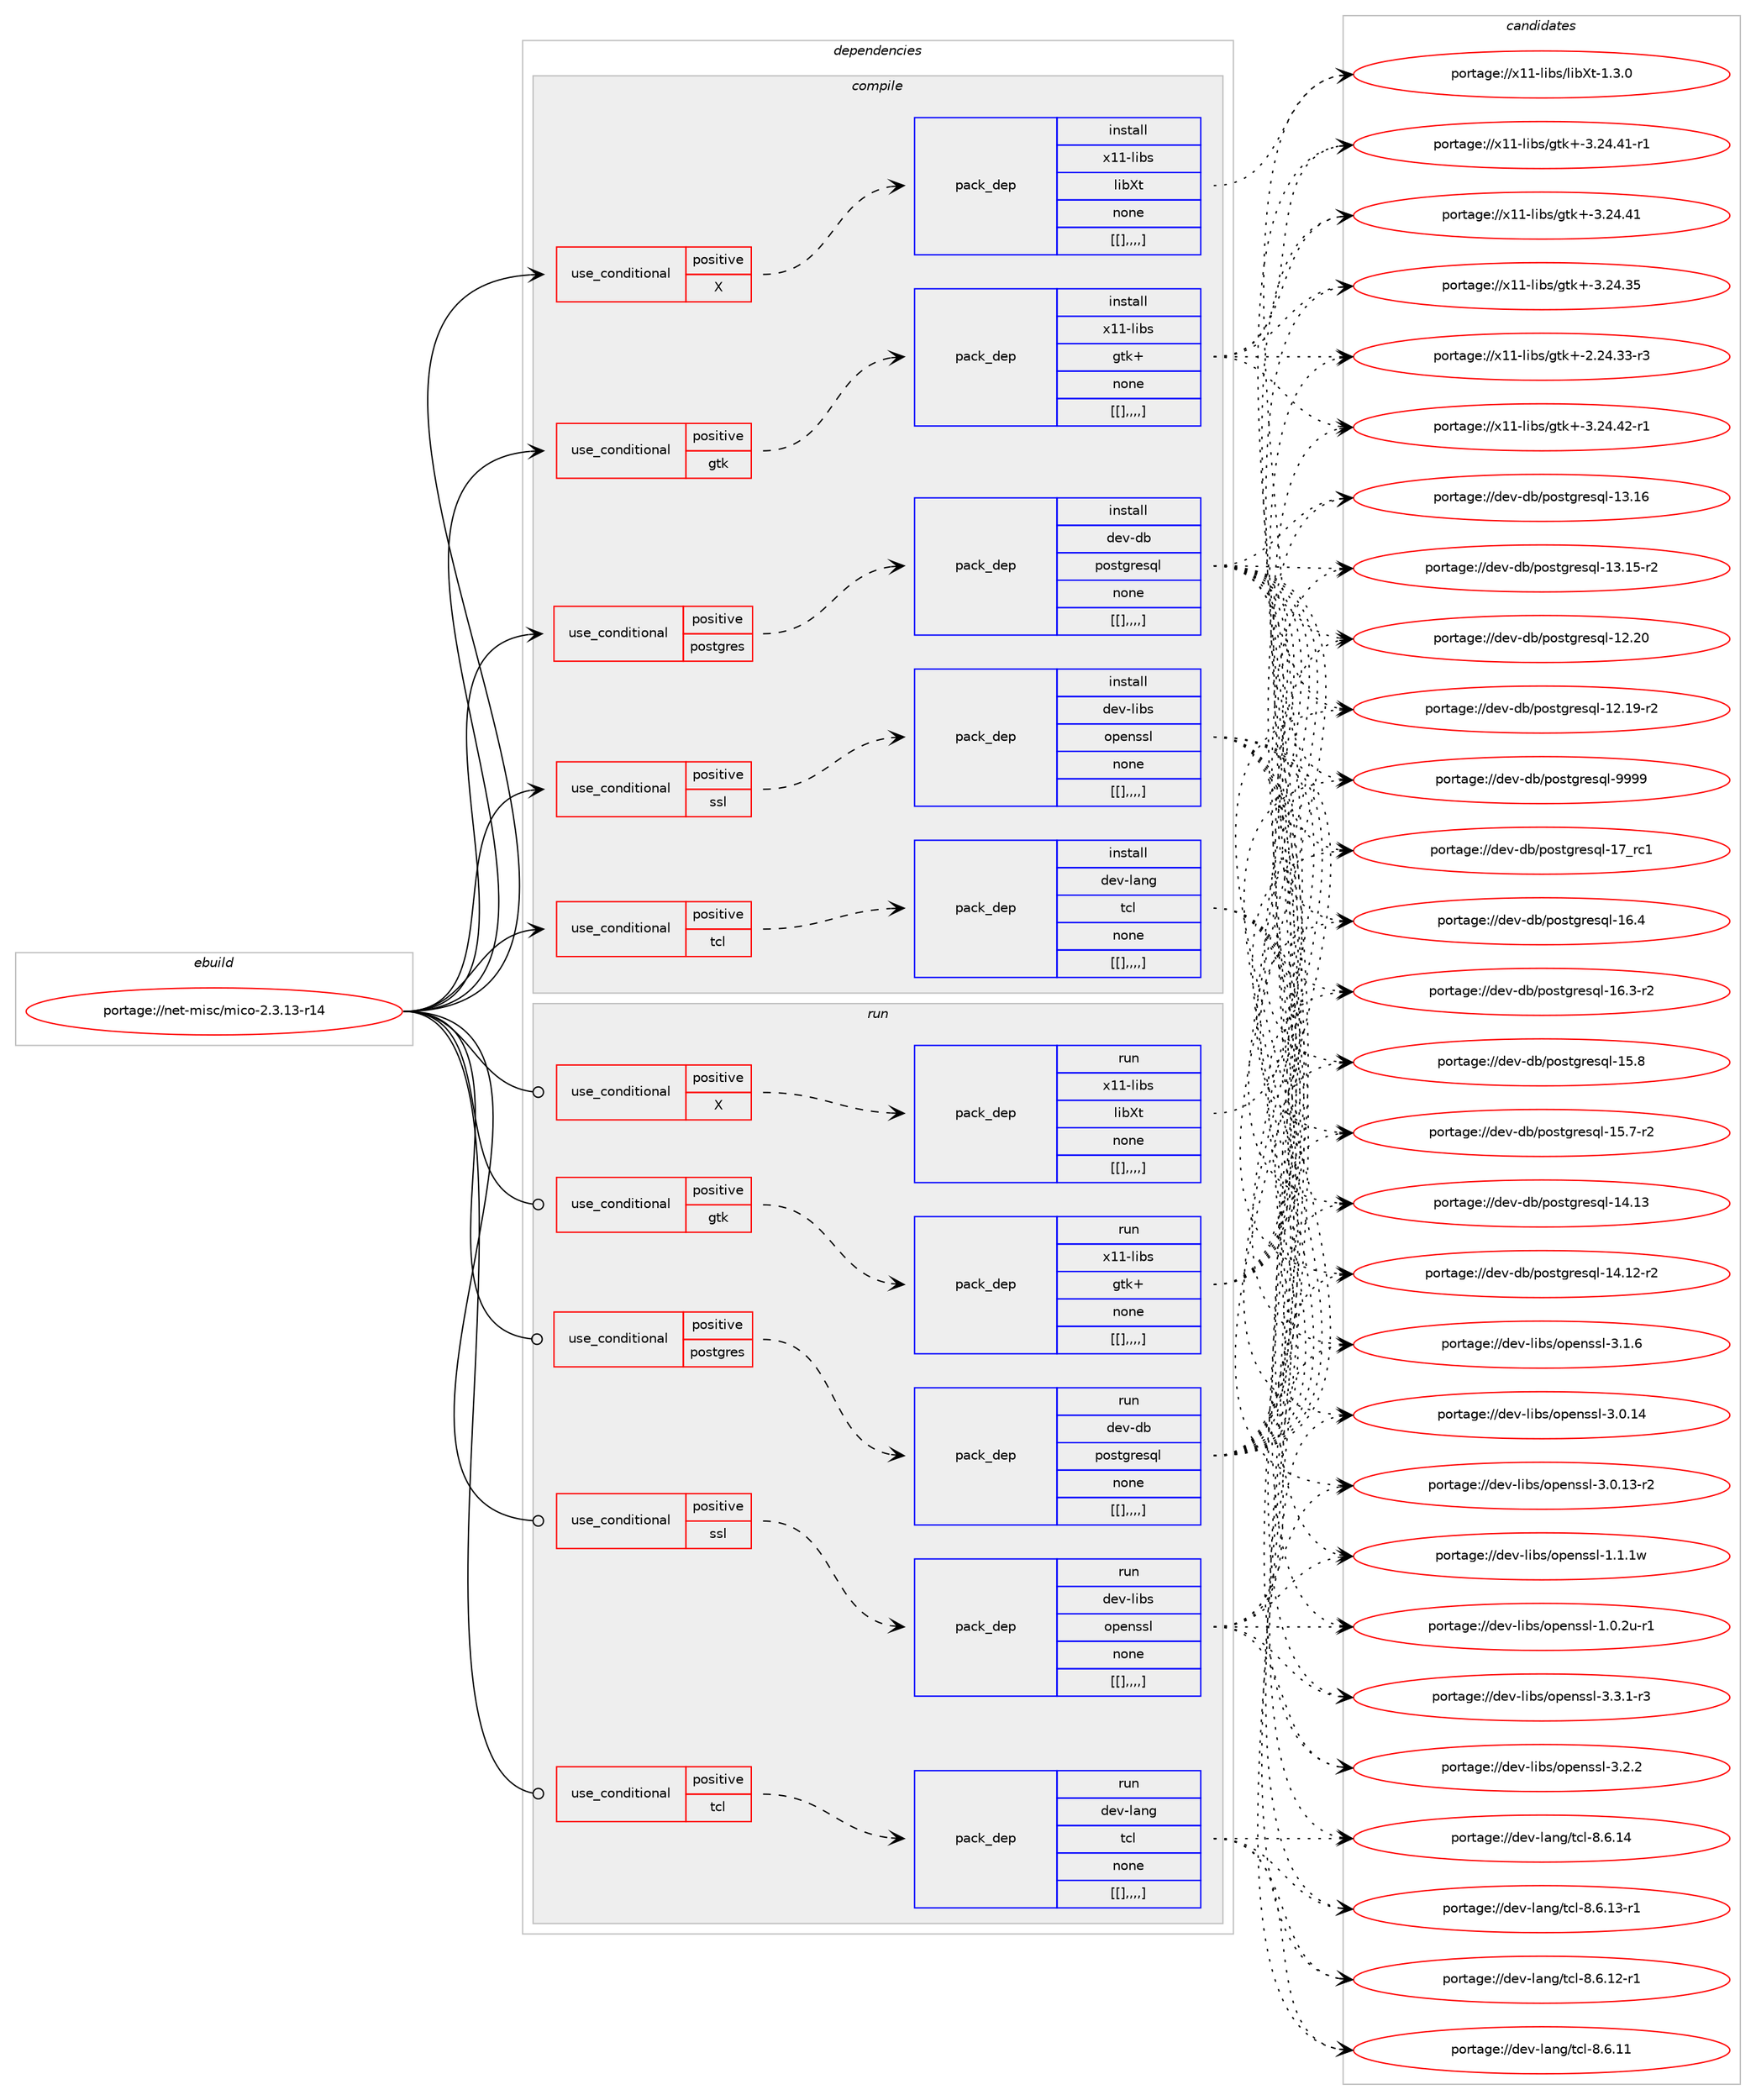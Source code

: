 digraph prolog {

# *************
# Graph options
# *************

newrank=true;
concentrate=true;
compound=true;
graph [rankdir=LR,fontname=Helvetica,fontsize=10,ranksep=1.5];#, ranksep=2.5, nodesep=0.2];
edge  [arrowhead=vee];
node  [fontname=Helvetica,fontsize=10];

# **********
# The ebuild
# **********

subgraph cluster_leftcol {
color=gray;
label=<<i>ebuild</i>>;
id [label="portage://net-misc/mico-2.3.13-r14", color=red, width=4, href="../net-misc/mico-2.3.13-r14.svg"];
}

# ****************
# The dependencies
# ****************

subgraph cluster_midcol {
color=gray;
label=<<i>dependencies</i>>;
subgraph cluster_compile {
fillcolor="#eeeeee";
style=filled;
label=<<i>compile</i>>;
subgraph cond101893 {
dependency388759 [label=<<TABLE BORDER="0" CELLBORDER="1" CELLSPACING="0" CELLPADDING="4"><TR><TD ROWSPAN="3" CELLPADDING="10">use_conditional</TD></TR><TR><TD>positive</TD></TR><TR><TD>X</TD></TR></TABLE>>, shape=none, color=red];
subgraph pack284039 {
dependency388760 [label=<<TABLE BORDER="0" CELLBORDER="1" CELLSPACING="0" CELLPADDING="4" WIDTH="220"><TR><TD ROWSPAN="6" CELLPADDING="30">pack_dep</TD></TR><TR><TD WIDTH="110">install</TD></TR><TR><TD>x11-libs</TD></TR><TR><TD>libXt</TD></TR><TR><TD>none</TD></TR><TR><TD>[[],,,,]</TD></TR></TABLE>>, shape=none, color=blue];
}
dependency388759:e -> dependency388760:w [weight=20,style="dashed",arrowhead="vee"];
}
id:e -> dependency388759:w [weight=20,style="solid",arrowhead="vee"];
subgraph cond101894 {
dependency388761 [label=<<TABLE BORDER="0" CELLBORDER="1" CELLSPACING="0" CELLPADDING="4"><TR><TD ROWSPAN="3" CELLPADDING="10">use_conditional</TD></TR><TR><TD>positive</TD></TR><TR><TD>gtk</TD></TR></TABLE>>, shape=none, color=red];
subgraph pack284040 {
dependency388762 [label=<<TABLE BORDER="0" CELLBORDER="1" CELLSPACING="0" CELLPADDING="4" WIDTH="220"><TR><TD ROWSPAN="6" CELLPADDING="30">pack_dep</TD></TR><TR><TD WIDTH="110">install</TD></TR><TR><TD>x11-libs</TD></TR><TR><TD>gtk+</TD></TR><TR><TD>none</TD></TR><TR><TD>[[],,,,]</TD></TR></TABLE>>, shape=none, color=blue];
}
dependency388761:e -> dependency388762:w [weight=20,style="dashed",arrowhead="vee"];
}
id:e -> dependency388761:w [weight=20,style="solid",arrowhead="vee"];
subgraph cond101895 {
dependency388763 [label=<<TABLE BORDER="0" CELLBORDER="1" CELLSPACING="0" CELLPADDING="4"><TR><TD ROWSPAN="3" CELLPADDING="10">use_conditional</TD></TR><TR><TD>positive</TD></TR><TR><TD>postgres</TD></TR></TABLE>>, shape=none, color=red];
subgraph pack284041 {
dependency388764 [label=<<TABLE BORDER="0" CELLBORDER="1" CELLSPACING="0" CELLPADDING="4" WIDTH="220"><TR><TD ROWSPAN="6" CELLPADDING="30">pack_dep</TD></TR><TR><TD WIDTH="110">install</TD></TR><TR><TD>dev-db</TD></TR><TR><TD>postgresql</TD></TR><TR><TD>none</TD></TR><TR><TD>[[],,,,]</TD></TR></TABLE>>, shape=none, color=blue];
}
dependency388763:e -> dependency388764:w [weight=20,style="dashed",arrowhead="vee"];
}
id:e -> dependency388763:w [weight=20,style="solid",arrowhead="vee"];
subgraph cond101896 {
dependency388765 [label=<<TABLE BORDER="0" CELLBORDER="1" CELLSPACING="0" CELLPADDING="4"><TR><TD ROWSPAN="3" CELLPADDING="10">use_conditional</TD></TR><TR><TD>positive</TD></TR><TR><TD>ssl</TD></TR></TABLE>>, shape=none, color=red];
subgraph pack284042 {
dependency388766 [label=<<TABLE BORDER="0" CELLBORDER="1" CELLSPACING="0" CELLPADDING="4" WIDTH="220"><TR><TD ROWSPAN="6" CELLPADDING="30">pack_dep</TD></TR><TR><TD WIDTH="110">install</TD></TR><TR><TD>dev-libs</TD></TR><TR><TD>openssl</TD></TR><TR><TD>none</TD></TR><TR><TD>[[],,,,]</TD></TR></TABLE>>, shape=none, color=blue];
}
dependency388765:e -> dependency388766:w [weight=20,style="dashed",arrowhead="vee"];
}
id:e -> dependency388765:w [weight=20,style="solid",arrowhead="vee"];
subgraph cond101897 {
dependency388767 [label=<<TABLE BORDER="0" CELLBORDER="1" CELLSPACING="0" CELLPADDING="4"><TR><TD ROWSPAN="3" CELLPADDING="10">use_conditional</TD></TR><TR><TD>positive</TD></TR><TR><TD>tcl</TD></TR></TABLE>>, shape=none, color=red];
subgraph pack284043 {
dependency388768 [label=<<TABLE BORDER="0" CELLBORDER="1" CELLSPACING="0" CELLPADDING="4" WIDTH="220"><TR><TD ROWSPAN="6" CELLPADDING="30">pack_dep</TD></TR><TR><TD WIDTH="110">install</TD></TR><TR><TD>dev-lang</TD></TR><TR><TD>tcl</TD></TR><TR><TD>none</TD></TR><TR><TD>[[],,,,]</TD></TR></TABLE>>, shape=none, color=blue];
}
dependency388767:e -> dependency388768:w [weight=20,style="dashed",arrowhead="vee"];
}
id:e -> dependency388767:w [weight=20,style="solid",arrowhead="vee"];
}
subgraph cluster_compileandrun {
fillcolor="#eeeeee";
style=filled;
label=<<i>compile and run</i>>;
}
subgraph cluster_run {
fillcolor="#eeeeee";
style=filled;
label=<<i>run</i>>;
subgraph cond101898 {
dependency388769 [label=<<TABLE BORDER="0" CELLBORDER="1" CELLSPACING="0" CELLPADDING="4"><TR><TD ROWSPAN="3" CELLPADDING="10">use_conditional</TD></TR><TR><TD>positive</TD></TR><TR><TD>X</TD></TR></TABLE>>, shape=none, color=red];
subgraph pack284044 {
dependency388770 [label=<<TABLE BORDER="0" CELLBORDER="1" CELLSPACING="0" CELLPADDING="4" WIDTH="220"><TR><TD ROWSPAN="6" CELLPADDING="30">pack_dep</TD></TR><TR><TD WIDTH="110">run</TD></TR><TR><TD>x11-libs</TD></TR><TR><TD>libXt</TD></TR><TR><TD>none</TD></TR><TR><TD>[[],,,,]</TD></TR></TABLE>>, shape=none, color=blue];
}
dependency388769:e -> dependency388770:w [weight=20,style="dashed",arrowhead="vee"];
}
id:e -> dependency388769:w [weight=20,style="solid",arrowhead="odot"];
subgraph cond101899 {
dependency388771 [label=<<TABLE BORDER="0" CELLBORDER="1" CELLSPACING="0" CELLPADDING="4"><TR><TD ROWSPAN="3" CELLPADDING="10">use_conditional</TD></TR><TR><TD>positive</TD></TR><TR><TD>gtk</TD></TR></TABLE>>, shape=none, color=red];
subgraph pack284045 {
dependency388772 [label=<<TABLE BORDER="0" CELLBORDER="1" CELLSPACING="0" CELLPADDING="4" WIDTH="220"><TR><TD ROWSPAN="6" CELLPADDING="30">pack_dep</TD></TR><TR><TD WIDTH="110">run</TD></TR><TR><TD>x11-libs</TD></TR><TR><TD>gtk+</TD></TR><TR><TD>none</TD></TR><TR><TD>[[],,,,]</TD></TR></TABLE>>, shape=none, color=blue];
}
dependency388771:e -> dependency388772:w [weight=20,style="dashed",arrowhead="vee"];
}
id:e -> dependency388771:w [weight=20,style="solid",arrowhead="odot"];
subgraph cond101900 {
dependency388773 [label=<<TABLE BORDER="0" CELLBORDER="1" CELLSPACING="0" CELLPADDING="4"><TR><TD ROWSPAN="3" CELLPADDING="10">use_conditional</TD></TR><TR><TD>positive</TD></TR><TR><TD>postgres</TD></TR></TABLE>>, shape=none, color=red];
subgraph pack284046 {
dependency388774 [label=<<TABLE BORDER="0" CELLBORDER="1" CELLSPACING="0" CELLPADDING="4" WIDTH="220"><TR><TD ROWSPAN="6" CELLPADDING="30">pack_dep</TD></TR><TR><TD WIDTH="110">run</TD></TR><TR><TD>dev-db</TD></TR><TR><TD>postgresql</TD></TR><TR><TD>none</TD></TR><TR><TD>[[],,,,]</TD></TR></TABLE>>, shape=none, color=blue];
}
dependency388773:e -> dependency388774:w [weight=20,style="dashed",arrowhead="vee"];
}
id:e -> dependency388773:w [weight=20,style="solid",arrowhead="odot"];
subgraph cond101901 {
dependency388775 [label=<<TABLE BORDER="0" CELLBORDER="1" CELLSPACING="0" CELLPADDING="4"><TR><TD ROWSPAN="3" CELLPADDING="10">use_conditional</TD></TR><TR><TD>positive</TD></TR><TR><TD>ssl</TD></TR></TABLE>>, shape=none, color=red];
subgraph pack284047 {
dependency388776 [label=<<TABLE BORDER="0" CELLBORDER="1" CELLSPACING="0" CELLPADDING="4" WIDTH="220"><TR><TD ROWSPAN="6" CELLPADDING="30">pack_dep</TD></TR><TR><TD WIDTH="110">run</TD></TR><TR><TD>dev-libs</TD></TR><TR><TD>openssl</TD></TR><TR><TD>none</TD></TR><TR><TD>[[],,,,]</TD></TR></TABLE>>, shape=none, color=blue];
}
dependency388775:e -> dependency388776:w [weight=20,style="dashed",arrowhead="vee"];
}
id:e -> dependency388775:w [weight=20,style="solid",arrowhead="odot"];
subgraph cond101902 {
dependency388777 [label=<<TABLE BORDER="0" CELLBORDER="1" CELLSPACING="0" CELLPADDING="4"><TR><TD ROWSPAN="3" CELLPADDING="10">use_conditional</TD></TR><TR><TD>positive</TD></TR><TR><TD>tcl</TD></TR></TABLE>>, shape=none, color=red];
subgraph pack284048 {
dependency388778 [label=<<TABLE BORDER="0" CELLBORDER="1" CELLSPACING="0" CELLPADDING="4" WIDTH="220"><TR><TD ROWSPAN="6" CELLPADDING="30">pack_dep</TD></TR><TR><TD WIDTH="110">run</TD></TR><TR><TD>dev-lang</TD></TR><TR><TD>tcl</TD></TR><TR><TD>none</TD></TR><TR><TD>[[],,,,]</TD></TR></TABLE>>, shape=none, color=blue];
}
dependency388777:e -> dependency388778:w [weight=20,style="dashed",arrowhead="vee"];
}
id:e -> dependency388777:w [weight=20,style="solid",arrowhead="odot"];
}
}

# **************
# The candidates
# **************

subgraph cluster_choices {
rank=same;
color=gray;
label=<<i>candidates</i>>;

subgraph choice284039 {
color=black;
nodesep=1;
choice12049494510810598115471081059888116454946514648 [label="portage://x11-libs/libXt-1.3.0", color=red, width=4,href="../x11-libs/libXt-1.3.0.svg"];
dependency388760:e -> choice12049494510810598115471081059888116454946514648:w [style=dotted,weight="100"];
}
subgraph choice284040 {
color=black;
nodesep=1;
choice12049494510810598115471031161074345514650524652504511449 [label="portage://x11-libs/gtk+-3.24.42-r1", color=red, width=4,href="../x11-libs/gtk+-3.24.42-r1.svg"];
choice12049494510810598115471031161074345514650524652494511449 [label="portage://x11-libs/gtk+-3.24.41-r1", color=red, width=4,href="../x11-libs/gtk+-3.24.41-r1.svg"];
choice1204949451081059811547103116107434551465052465249 [label="portage://x11-libs/gtk+-3.24.41", color=red, width=4,href="../x11-libs/gtk+-3.24.41.svg"];
choice1204949451081059811547103116107434551465052465153 [label="portage://x11-libs/gtk+-3.24.35", color=red, width=4,href="../x11-libs/gtk+-3.24.35.svg"];
choice12049494510810598115471031161074345504650524651514511451 [label="portage://x11-libs/gtk+-2.24.33-r3", color=red, width=4,href="../x11-libs/gtk+-2.24.33-r3.svg"];
dependency388762:e -> choice12049494510810598115471031161074345514650524652504511449:w [style=dotted,weight="100"];
dependency388762:e -> choice12049494510810598115471031161074345514650524652494511449:w [style=dotted,weight="100"];
dependency388762:e -> choice1204949451081059811547103116107434551465052465249:w [style=dotted,weight="100"];
dependency388762:e -> choice1204949451081059811547103116107434551465052465153:w [style=dotted,weight="100"];
dependency388762:e -> choice12049494510810598115471031161074345504650524651514511451:w [style=dotted,weight="100"];
}
subgraph choice284041 {
color=black;
nodesep=1;
choice1001011184510098471121111151161031141011151131084557575757 [label="portage://dev-db/postgresql-9999", color=red, width=4,href="../dev-db/postgresql-9999.svg"];
choice100101118451009847112111115116103114101115113108454955951149949 [label="portage://dev-db/postgresql-17_rc1", color=red, width=4,href="../dev-db/postgresql-17_rc1.svg"];
choice1001011184510098471121111151161031141011151131084549544652 [label="portage://dev-db/postgresql-16.4", color=red, width=4,href="../dev-db/postgresql-16.4.svg"];
choice10010111845100984711211111511610311410111511310845495446514511450 [label="portage://dev-db/postgresql-16.3-r2", color=red, width=4,href="../dev-db/postgresql-16.3-r2.svg"];
choice1001011184510098471121111151161031141011151131084549534656 [label="portage://dev-db/postgresql-15.8", color=red, width=4,href="../dev-db/postgresql-15.8.svg"];
choice10010111845100984711211111511610311410111511310845495346554511450 [label="portage://dev-db/postgresql-15.7-r2", color=red, width=4,href="../dev-db/postgresql-15.7-r2.svg"];
choice100101118451009847112111115116103114101115113108454952464951 [label="portage://dev-db/postgresql-14.13", color=red, width=4,href="../dev-db/postgresql-14.13.svg"];
choice1001011184510098471121111151161031141011151131084549524649504511450 [label="portage://dev-db/postgresql-14.12-r2", color=red, width=4,href="../dev-db/postgresql-14.12-r2.svg"];
choice100101118451009847112111115116103114101115113108454951464954 [label="portage://dev-db/postgresql-13.16", color=red, width=4,href="../dev-db/postgresql-13.16.svg"];
choice1001011184510098471121111151161031141011151131084549514649534511450 [label="portage://dev-db/postgresql-13.15-r2", color=red, width=4,href="../dev-db/postgresql-13.15-r2.svg"];
choice100101118451009847112111115116103114101115113108454950465048 [label="portage://dev-db/postgresql-12.20", color=red, width=4,href="../dev-db/postgresql-12.20.svg"];
choice1001011184510098471121111151161031141011151131084549504649574511450 [label="portage://dev-db/postgresql-12.19-r2", color=red, width=4,href="../dev-db/postgresql-12.19-r2.svg"];
dependency388764:e -> choice1001011184510098471121111151161031141011151131084557575757:w [style=dotted,weight="100"];
dependency388764:e -> choice100101118451009847112111115116103114101115113108454955951149949:w [style=dotted,weight="100"];
dependency388764:e -> choice1001011184510098471121111151161031141011151131084549544652:w [style=dotted,weight="100"];
dependency388764:e -> choice10010111845100984711211111511610311410111511310845495446514511450:w [style=dotted,weight="100"];
dependency388764:e -> choice1001011184510098471121111151161031141011151131084549534656:w [style=dotted,weight="100"];
dependency388764:e -> choice10010111845100984711211111511610311410111511310845495346554511450:w [style=dotted,weight="100"];
dependency388764:e -> choice100101118451009847112111115116103114101115113108454952464951:w [style=dotted,weight="100"];
dependency388764:e -> choice1001011184510098471121111151161031141011151131084549524649504511450:w [style=dotted,weight="100"];
dependency388764:e -> choice100101118451009847112111115116103114101115113108454951464954:w [style=dotted,weight="100"];
dependency388764:e -> choice1001011184510098471121111151161031141011151131084549514649534511450:w [style=dotted,weight="100"];
dependency388764:e -> choice100101118451009847112111115116103114101115113108454950465048:w [style=dotted,weight="100"];
dependency388764:e -> choice1001011184510098471121111151161031141011151131084549504649574511450:w [style=dotted,weight="100"];
}
subgraph choice284042 {
color=black;
nodesep=1;
choice1001011184510810598115471111121011101151151084551465146494511451 [label="portage://dev-libs/openssl-3.3.1-r3", color=red, width=4,href="../dev-libs/openssl-3.3.1-r3.svg"];
choice100101118451081059811547111112101110115115108455146504650 [label="portage://dev-libs/openssl-3.2.2", color=red, width=4,href="../dev-libs/openssl-3.2.2.svg"];
choice100101118451081059811547111112101110115115108455146494654 [label="portage://dev-libs/openssl-3.1.6", color=red, width=4,href="../dev-libs/openssl-3.1.6.svg"];
choice10010111845108105981154711111210111011511510845514648464952 [label="portage://dev-libs/openssl-3.0.14", color=red, width=4,href="../dev-libs/openssl-3.0.14.svg"];
choice100101118451081059811547111112101110115115108455146484649514511450 [label="portage://dev-libs/openssl-3.0.13-r2", color=red, width=4,href="../dev-libs/openssl-3.0.13-r2.svg"];
choice100101118451081059811547111112101110115115108454946494649119 [label="portage://dev-libs/openssl-1.1.1w", color=red, width=4,href="../dev-libs/openssl-1.1.1w.svg"];
choice1001011184510810598115471111121011101151151084549464846501174511449 [label="portage://dev-libs/openssl-1.0.2u-r1", color=red, width=4,href="../dev-libs/openssl-1.0.2u-r1.svg"];
dependency388766:e -> choice1001011184510810598115471111121011101151151084551465146494511451:w [style=dotted,weight="100"];
dependency388766:e -> choice100101118451081059811547111112101110115115108455146504650:w [style=dotted,weight="100"];
dependency388766:e -> choice100101118451081059811547111112101110115115108455146494654:w [style=dotted,weight="100"];
dependency388766:e -> choice10010111845108105981154711111210111011511510845514648464952:w [style=dotted,weight="100"];
dependency388766:e -> choice100101118451081059811547111112101110115115108455146484649514511450:w [style=dotted,weight="100"];
dependency388766:e -> choice100101118451081059811547111112101110115115108454946494649119:w [style=dotted,weight="100"];
dependency388766:e -> choice1001011184510810598115471111121011101151151084549464846501174511449:w [style=dotted,weight="100"];
}
subgraph choice284043 {
color=black;
nodesep=1;
choice1001011184510897110103471169910845564654464952 [label="portage://dev-lang/tcl-8.6.14", color=red, width=4,href="../dev-lang/tcl-8.6.14.svg"];
choice10010111845108971101034711699108455646544649514511449 [label="portage://dev-lang/tcl-8.6.13-r1", color=red, width=4,href="../dev-lang/tcl-8.6.13-r1.svg"];
choice10010111845108971101034711699108455646544649504511449 [label="portage://dev-lang/tcl-8.6.12-r1", color=red, width=4,href="../dev-lang/tcl-8.6.12-r1.svg"];
choice1001011184510897110103471169910845564654464949 [label="portage://dev-lang/tcl-8.6.11", color=red, width=4,href="../dev-lang/tcl-8.6.11.svg"];
dependency388768:e -> choice1001011184510897110103471169910845564654464952:w [style=dotted,weight="100"];
dependency388768:e -> choice10010111845108971101034711699108455646544649514511449:w [style=dotted,weight="100"];
dependency388768:e -> choice10010111845108971101034711699108455646544649504511449:w [style=dotted,weight="100"];
dependency388768:e -> choice1001011184510897110103471169910845564654464949:w [style=dotted,weight="100"];
}
subgraph choice284044 {
color=black;
nodesep=1;
choice12049494510810598115471081059888116454946514648 [label="portage://x11-libs/libXt-1.3.0", color=red, width=4,href="../x11-libs/libXt-1.3.0.svg"];
dependency388770:e -> choice12049494510810598115471081059888116454946514648:w [style=dotted,weight="100"];
}
subgraph choice284045 {
color=black;
nodesep=1;
choice12049494510810598115471031161074345514650524652504511449 [label="portage://x11-libs/gtk+-3.24.42-r1", color=red, width=4,href="../x11-libs/gtk+-3.24.42-r1.svg"];
choice12049494510810598115471031161074345514650524652494511449 [label="portage://x11-libs/gtk+-3.24.41-r1", color=red, width=4,href="../x11-libs/gtk+-3.24.41-r1.svg"];
choice1204949451081059811547103116107434551465052465249 [label="portage://x11-libs/gtk+-3.24.41", color=red, width=4,href="../x11-libs/gtk+-3.24.41.svg"];
choice1204949451081059811547103116107434551465052465153 [label="portage://x11-libs/gtk+-3.24.35", color=red, width=4,href="../x11-libs/gtk+-3.24.35.svg"];
choice12049494510810598115471031161074345504650524651514511451 [label="portage://x11-libs/gtk+-2.24.33-r3", color=red, width=4,href="../x11-libs/gtk+-2.24.33-r3.svg"];
dependency388772:e -> choice12049494510810598115471031161074345514650524652504511449:w [style=dotted,weight="100"];
dependency388772:e -> choice12049494510810598115471031161074345514650524652494511449:w [style=dotted,weight="100"];
dependency388772:e -> choice1204949451081059811547103116107434551465052465249:w [style=dotted,weight="100"];
dependency388772:e -> choice1204949451081059811547103116107434551465052465153:w [style=dotted,weight="100"];
dependency388772:e -> choice12049494510810598115471031161074345504650524651514511451:w [style=dotted,weight="100"];
}
subgraph choice284046 {
color=black;
nodesep=1;
choice1001011184510098471121111151161031141011151131084557575757 [label="portage://dev-db/postgresql-9999", color=red, width=4,href="../dev-db/postgresql-9999.svg"];
choice100101118451009847112111115116103114101115113108454955951149949 [label="portage://dev-db/postgresql-17_rc1", color=red, width=4,href="../dev-db/postgresql-17_rc1.svg"];
choice1001011184510098471121111151161031141011151131084549544652 [label="portage://dev-db/postgresql-16.4", color=red, width=4,href="../dev-db/postgresql-16.4.svg"];
choice10010111845100984711211111511610311410111511310845495446514511450 [label="portage://dev-db/postgresql-16.3-r2", color=red, width=4,href="../dev-db/postgresql-16.3-r2.svg"];
choice1001011184510098471121111151161031141011151131084549534656 [label="portage://dev-db/postgresql-15.8", color=red, width=4,href="../dev-db/postgresql-15.8.svg"];
choice10010111845100984711211111511610311410111511310845495346554511450 [label="portage://dev-db/postgresql-15.7-r2", color=red, width=4,href="../dev-db/postgresql-15.7-r2.svg"];
choice100101118451009847112111115116103114101115113108454952464951 [label="portage://dev-db/postgresql-14.13", color=red, width=4,href="../dev-db/postgresql-14.13.svg"];
choice1001011184510098471121111151161031141011151131084549524649504511450 [label="portage://dev-db/postgresql-14.12-r2", color=red, width=4,href="../dev-db/postgresql-14.12-r2.svg"];
choice100101118451009847112111115116103114101115113108454951464954 [label="portage://dev-db/postgresql-13.16", color=red, width=4,href="../dev-db/postgresql-13.16.svg"];
choice1001011184510098471121111151161031141011151131084549514649534511450 [label="portage://dev-db/postgresql-13.15-r2", color=red, width=4,href="../dev-db/postgresql-13.15-r2.svg"];
choice100101118451009847112111115116103114101115113108454950465048 [label="portage://dev-db/postgresql-12.20", color=red, width=4,href="../dev-db/postgresql-12.20.svg"];
choice1001011184510098471121111151161031141011151131084549504649574511450 [label="portage://dev-db/postgresql-12.19-r2", color=red, width=4,href="../dev-db/postgresql-12.19-r2.svg"];
dependency388774:e -> choice1001011184510098471121111151161031141011151131084557575757:w [style=dotted,weight="100"];
dependency388774:e -> choice100101118451009847112111115116103114101115113108454955951149949:w [style=dotted,weight="100"];
dependency388774:e -> choice1001011184510098471121111151161031141011151131084549544652:w [style=dotted,weight="100"];
dependency388774:e -> choice10010111845100984711211111511610311410111511310845495446514511450:w [style=dotted,weight="100"];
dependency388774:e -> choice1001011184510098471121111151161031141011151131084549534656:w [style=dotted,weight="100"];
dependency388774:e -> choice10010111845100984711211111511610311410111511310845495346554511450:w [style=dotted,weight="100"];
dependency388774:e -> choice100101118451009847112111115116103114101115113108454952464951:w [style=dotted,weight="100"];
dependency388774:e -> choice1001011184510098471121111151161031141011151131084549524649504511450:w [style=dotted,weight="100"];
dependency388774:e -> choice100101118451009847112111115116103114101115113108454951464954:w [style=dotted,weight="100"];
dependency388774:e -> choice1001011184510098471121111151161031141011151131084549514649534511450:w [style=dotted,weight="100"];
dependency388774:e -> choice100101118451009847112111115116103114101115113108454950465048:w [style=dotted,weight="100"];
dependency388774:e -> choice1001011184510098471121111151161031141011151131084549504649574511450:w [style=dotted,weight="100"];
}
subgraph choice284047 {
color=black;
nodesep=1;
choice1001011184510810598115471111121011101151151084551465146494511451 [label="portage://dev-libs/openssl-3.3.1-r3", color=red, width=4,href="../dev-libs/openssl-3.3.1-r3.svg"];
choice100101118451081059811547111112101110115115108455146504650 [label="portage://dev-libs/openssl-3.2.2", color=red, width=4,href="../dev-libs/openssl-3.2.2.svg"];
choice100101118451081059811547111112101110115115108455146494654 [label="portage://dev-libs/openssl-3.1.6", color=red, width=4,href="../dev-libs/openssl-3.1.6.svg"];
choice10010111845108105981154711111210111011511510845514648464952 [label="portage://dev-libs/openssl-3.0.14", color=red, width=4,href="../dev-libs/openssl-3.0.14.svg"];
choice100101118451081059811547111112101110115115108455146484649514511450 [label="portage://dev-libs/openssl-3.0.13-r2", color=red, width=4,href="../dev-libs/openssl-3.0.13-r2.svg"];
choice100101118451081059811547111112101110115115108454946494649119 [label="portage://dev-libs/openssl-1.1.1w", color=red, width=4,href="../dev-libs/openssl-1.1.1w.svg"];
choice1001011184510810598115471111121011101151151084549464846501174511449 [label="portage://dev-libs/openssl-1.0.2u-r1", color=red, width=4,href="../dev-libs/openssl-1.0.2u-r1.svg"];
dependency388776:e -> choice1001011184510810598115471111121011101151151084551465146494511451:w [style=dotted,weight="100"];
dependency388776:e -> choice100101118451081059811547111112101110115115108455146504650:w [style=dotted,weight="100"];
dependency388776:e -> choice100101118451081059811547111112101110115115108455146494654:w [style=dotted,weight="100"];
dependency388776:e -> choice10010111845108105981154711111210111011511510845514648464952:w [style=dotted,weight="100"];
dependency388776:e -> choice100101118451081059811547111112101110115115108455146484649514511450:w [style=dotted,weight="100"];
dependency388776:e -> choice100101118451081059811547111112101110115115108454946494649119:w [style=dotted,weight="100"];
dependency388776:e -> choice1001011184510810598115471111121011101151151084549464846501174511449:w [style=dotted,weight="100"];
}
subgraph choice284048 {
color=black;
nodesep=1;
choice1001011184510897110103471169910845564654464952 [label="portage://dev-lang/tcl-8.6.14", color=red, width=4,href="../dev-lang/tcl-8.6.14.svg"];
choice10010111845108971101034711699108455646544649514511449 [label="portage://dev-lang/tcl-8.6.13-r1", color=red, width=4,href="../dev-lang/tcl-8.6.13-r1.svg"];
choice10010111845108971101034711699108455646544649504511449 [label="portage://dev-lang/tcl-8.6.12-r1", color=red, width=4,href="../dev-lang/tcl-8.6.12-r1.svg"];
choice1001011184510897110103471169910845564654464949 [label="portage://dev-lang/tcl-8.6.11", color=red, width=4,href="../dev-lang/tcl-8.6.11.svg"];
dependency388778:e -> choice1001011184510897110103471169910845564654464952:w [style=dotted,weight="100"];
dependency388778:e -> choice10010111845108971101034711699108455646544649514511449:w [style=dotted,weight="100"];
dependency388778:e -> choice10010111845108971101034711699108455646544649504511449:w [style=dotted,weight="100"];
dependency388778:e -> choice1001011184510897110103471169910845564654464949:w [style=dotted,weight="100"];
}
}

}
